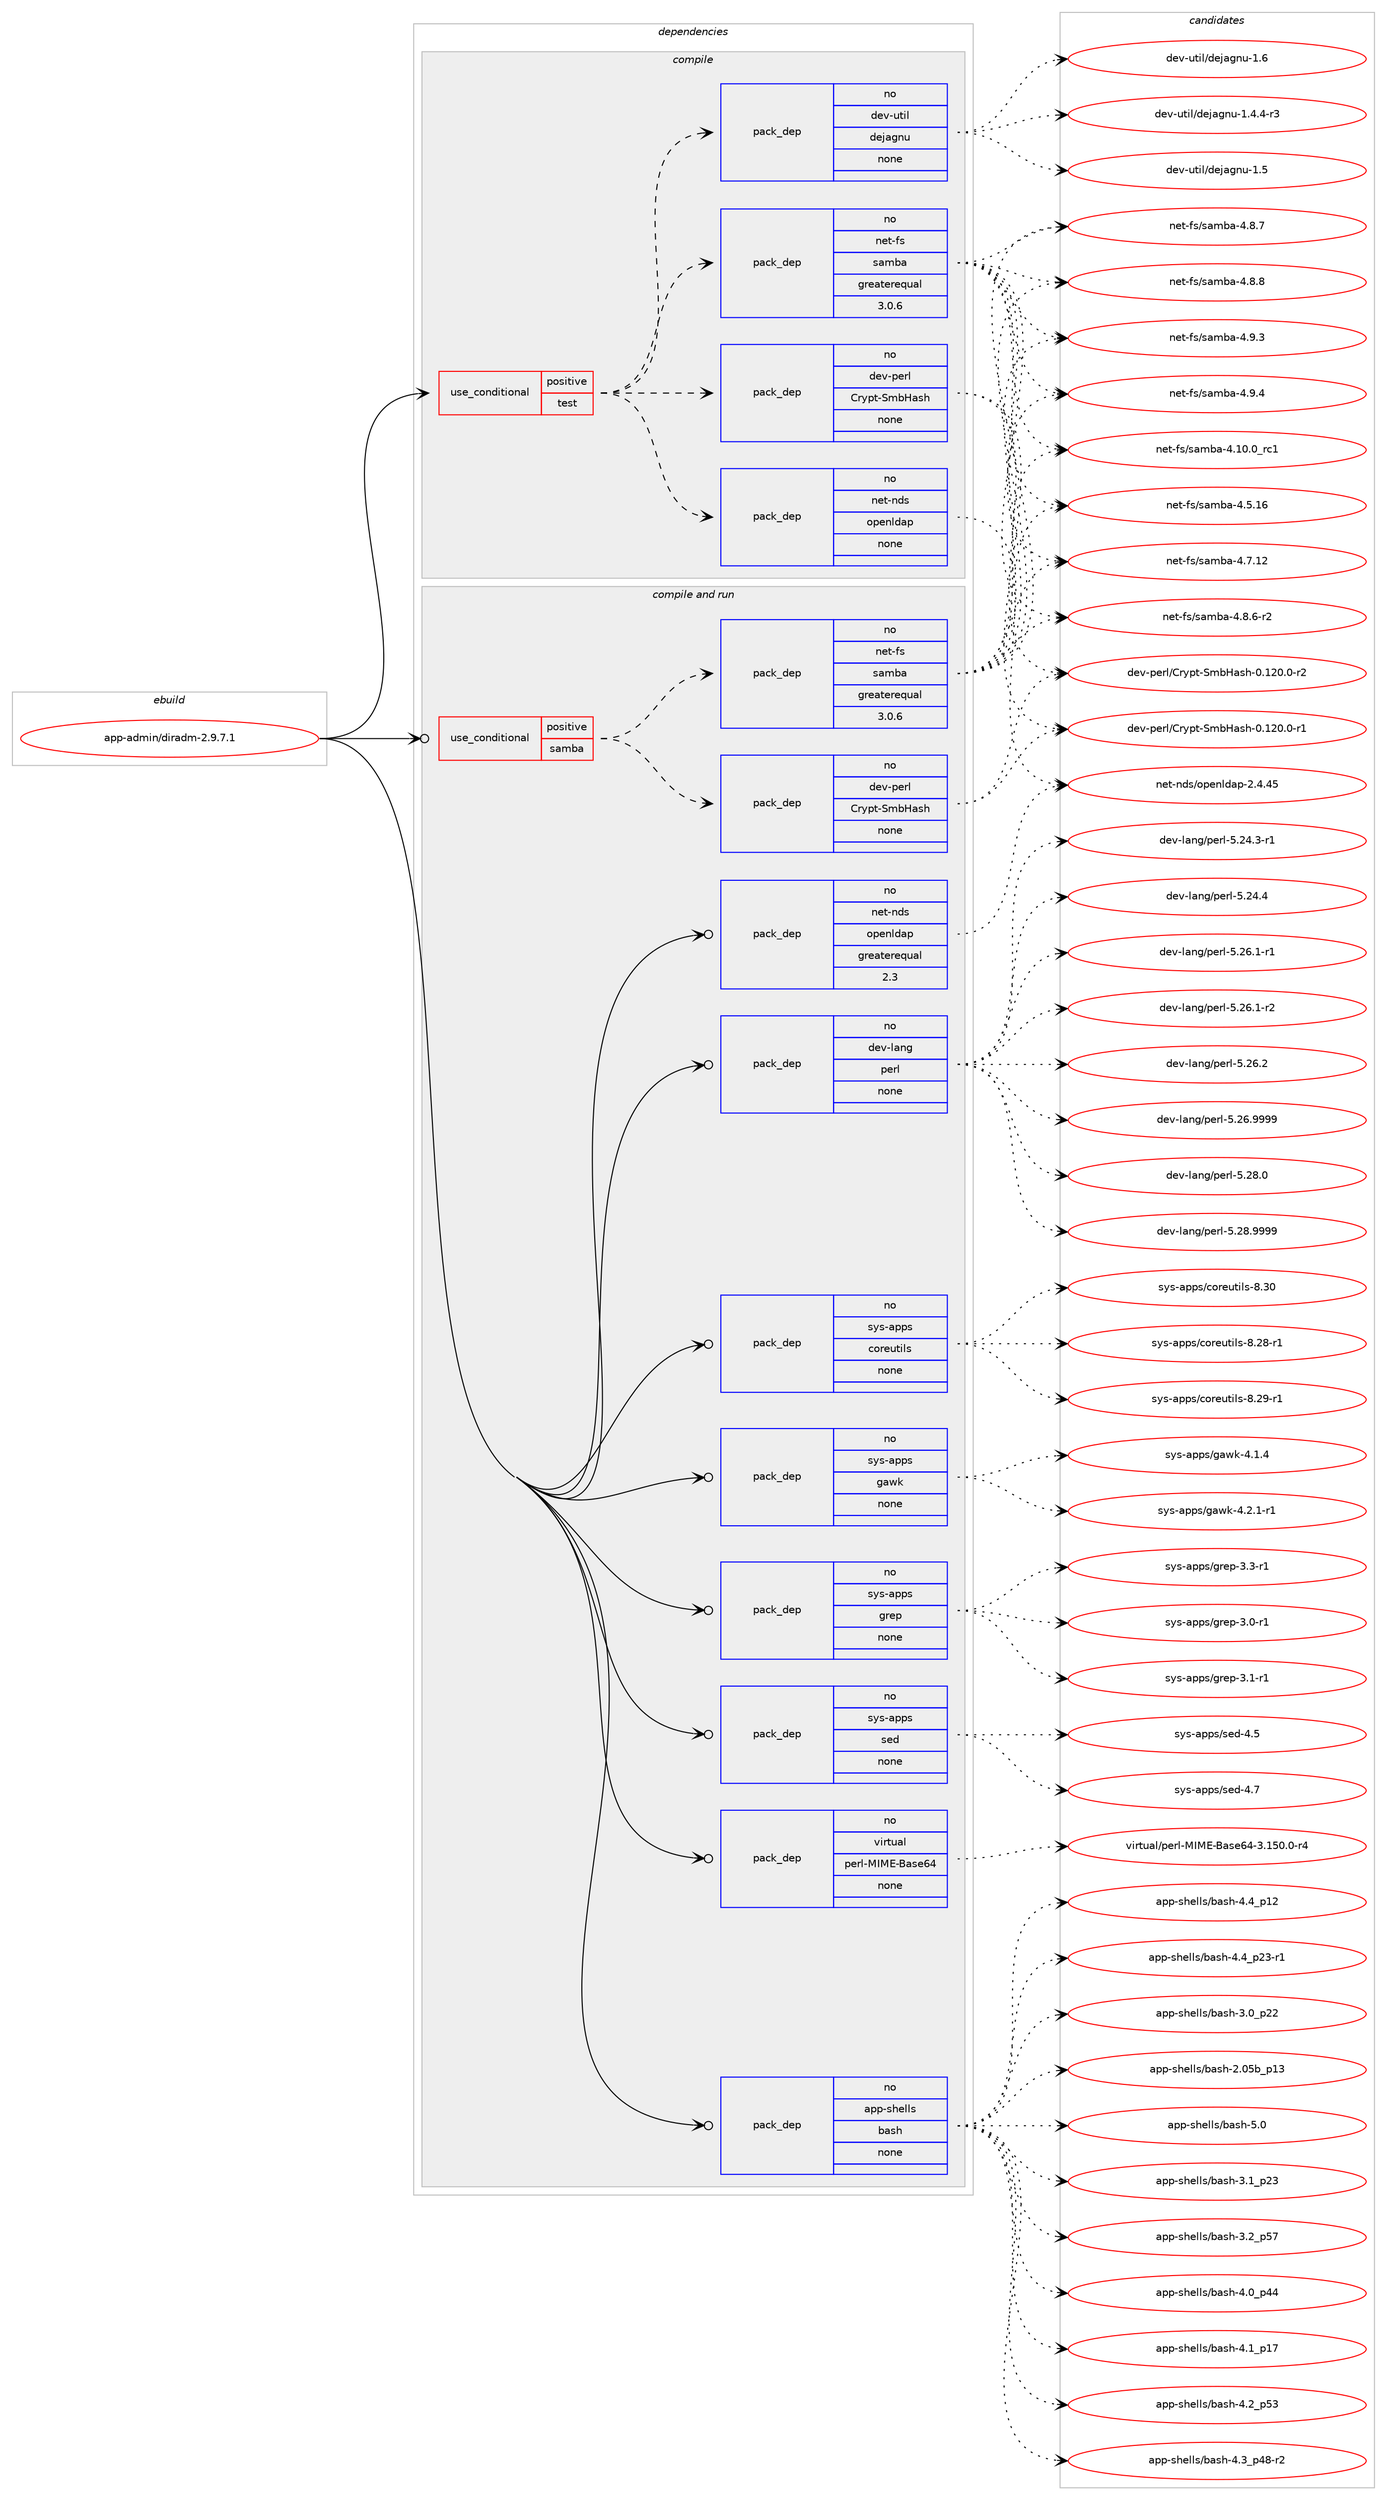 digraph prolog {

# *************
# Graph options
# *************

newrank=true;
concentrate=true;
compound=true;
graph [rankdir=LR,fontname=Helvetica,fontsize=10,ranksep=1.5];#, ranksep=2.5, nodesep=0.2];
edge  [arrowhead=vee];
node  [fontname=Helvetica,fontsize=10];

# **********
# The ebuild
# **********

subgraph cluster_leftcol {
color=gray;
rank=same;
label=<<i>ebuild</i>>;
id [label="app-admin/diradm-2.9.7.1", color=red, width=4, href="../app-admin/diradm-2.9.7.1.svg"];
}

# ****************
# The dependencies
# ****************

subgraph cluster_midcol {
color=gray;
label=<<i>dependencies</i>>;
subgraph cluster_compile {
fillcolor="#eeeeee";
style=filled;
label=<<i>compile</i>>;
subgraph cond36 {
dependency197 [label=<<TABLE BORDER="0" CELLBORDER="1" CELLSPACING="0" CELLPADDING="4"><TR><TD ROWSPAN="3" CELLPADDING="10">use_conditional</TD></TR><TR><TD>positive</TD></TR><TR><TD>test</TD></TR></TABLE>>, shape=none, color=red];
subgraph pack151 {
dependency198 [label=<<TABLE BORDER="0" CELLBORDER="1" CELLSPACING="0" CELLPADDING="4" WIDTH="220"><TR><TD ROWSPAN="6" CELLPADDING="30">pack_dep</TD></TR><TR><TD WIDTH="110">no</TD></TR><TR><TD>dev-perl</TD></TR><TR><TD>Crypt-SmbHash</TD></TR><TR><TD>none</TD></TR><TR><TD></TD></TR></TABLE>>, shape=none, color=blue];
}
dependency197:e -> dependency198:w [weight=20,style="dashed",arrowhead="vee"];
subgraph pack152 {
dependency199 [label=<<TABLE BORDER="0" CELLBORDER="1" CELLSPACING="0" CELLPADDING="4" WIDTH="220"><TR><TD ROWSPAN="6" CELLPADDING="30">pack_dep</TD></TR><TR><TD WIDTH="110">no</TD></TR><TR><TD>net-fs</TD></TR><TR><TD>samba</TD></TR><TR><TD>greaterequal</TD></TR><TR><TD>3.0.6</TD></TR></TABLE>>, shape=none, color=blue];
}
dependency197:e -> dependency199:w [weight=20,style="dashed",arrowhead="vee"];
subgraph pack153 {
dependency200 [label=<<TABLE BORDER="0" CELLBORDER="1" CELLSPACING="0" CELLPADDING="4" WIDTH="220"><TR><TD ROWSPAN="6" CELLPADDING="30">pack_dep</TD></TR><TR><TD WIDTH="110">no</TD></TR><TR><TD>dev-util</TD></TR><TR><TD>dejagnu</TD></TR><TR><TD>none</TD></TR><TR><TD></TD></TR></TABLE>>, shape=none, color=blue];
}
dependency197:e -> dependency200:w [weight=20,style="dashed",arrowhead="vee"];
subgraph pack154 {
dependency201 [label=<<TABLE BORDER="0" CELLBORDER="1" CELLSPACING="0" CELLPADDING="4" WIDTH="220"><TR><TD ROWSPAN="6" CELLPADDING="30">pack_dep</TD></TR><TR><TD WIDTH="110">no</TD></TR><TR><TD>net-nds</TD></TR><TR><TD>openldap</TD></TR><TR><TD>none</TD></TR><TR><TD></TD></TR></TABLE>>, shape=none, color=blue];
}
dependency197:e -> dependency201:w [weight=20,style="dashed",arrowhead="vee"];
}
id:e -> dependency197:w [weight=20,style="solid",arrowhead="vee"];
}
subgraph cluster_compileandrun {
fillcolor="#eeeeee";
style=filled;
label=<<i>compile and run</i>>;
subgraph cond37 {
dependency202 [label=<<TABLE BORDER="0" CELLBORDER="1" CELLSPACING="0" CELLPADDING="4"><TR><TD ROWSPAN="3" CELLPADDING="10">use_conditional</TD></TR><TR><TD>positive</TD></TR><TR><TD>samba</TD></TR></TABLE>>, shape=none, color=red];
subgraph pack155 {
dependency203 [label=<<TABLE BORDER="0" CELLBORDER="1" CELLSPACING="0" CELLPADDING="4" WIDTH="220"><TR><TD ROWSPAN="6" CELLPADDING="30">pack_dep</TD></TR><TR><TD WIDTH="110">no</TD></TR><TR><TD>dev-perl</TD></TR><TR><TD>Crypt-SmbHash</TD></TR><TR><TD>none</TD></TR><TR><TD></TD></TR></TABLE>>, shape=none, color=blue];
}
dependency202:e -> dependency203:w [weight=20,style="dashed",arrowhead="vee"];
subgraph pack156 {
dependency204 [label=<<TABLE BORDER="0" CELLBORDER="1" CELLSPACING="0" CELLPADDING="4" WIDTH="220"><TR><TD ROWSPAN="6" CELLPADDING="30">pack_dep</TD></TR><TR><TD WIDTH="110">no</TD></TR><TR><TD>net-fs</TD></TR><TR><TD>samba</TD></TR><TR><TD>greaterequal</TD></TR><TR><TD>3.0.6</TD></TR></TABLE>>, shape=none, color=blue];
}
dependency202:e -> dependency204:w [weight=20,style="dashed",arrowhead="vee"];
}
id:e -> dependency202:w [weight=20,style="solid",arrowhead="odotvee"];
subgraph pack157 {
dependency205 [label=<<TABLE BORDER="0" CELLBORDER="1" CELLSPACING="0" CELLPADDING="4" WIDTH="220"><TR><TD ROWSPAN="6" CELLPADDING="30">pack_dep</TD></TR><TR><TD WIDTH="110">no</TD></TR><TR><TD>app-shells</TD></TR><TR><TD>bash</TD></TR><TR><TD>none</TD></TR><TR><TD></TD></TR></TABLE>>, shape=none, color=blue];
}
id:e -> dependency205:w [weight=20,style="solid",arrowhead="odotvee"];
subgraph pack158 {
dependency206 [label=<<TABLE BORDER="0" CELLBORDER="1" CELLSPACING="0" CELLPADDING="4" WIDTH="220"><TR><TD ROWSPAN="6" CELLPADDING="30">pack_dep</TD></TR><TR><TD WIDTH="110">no</TD></TR><TR><TD>dev-lang</TD></TR><TR><TD>perl</TD></TR><TR><TD>none</TD></TR><TR><TD></TD></TR></TABLE>>, shape=none, color=blue];
}
id:e -> dependency206:w [weight=20,style="solid",arrowhead="odotvee"];
subgraph pack159 {
dependency207 [label=<<TABLE BORDER="0" CELLBORDER="1" CELLSPACING="0" CELLPADDING="4" WIDTH="220"><TR><TD ROWSPAN="6" CELLPADDING="30">pack_dep</TD></TR><TR><TD WIDTH="110">no</TD></TR><TR><TD>net-nds</TD></TR><TR><TD>openldap</TD></TR><TR><TD>greaterequal</TD></TR><TR><TD>2.3</TD></TR></TABLE>>, shape=none, color=blue];
}
id:e -> dependency207:w [weight=20,style="solid",arrowhead="odotvee"];
subgraph pack160 {
dependency208 [label=<<TABLE BORDER="0" CELLBORDER="1" CELLSPACING="0" CELLPADDING="4" WIDTH="220"><TR><TD ROWSPAN="6" CELLPADDING="30">pack_dep</TD></TR><TR><TD WIDTH="110">no</TD></TR><TR><TD>sys-apps</TD></TR><TR><TD>coreutils</TD></TR><TR><TD>none</TD></TR><TR><TD></TD></TR></TABLE>>, shape=none, color=blue];
}
id:e -> dependency208:w [weight=20,style="solid",arrowhead="odotvee"];
subgraph pack161 {
dependency209 [label=<<TABLE BORDER="0" CELLBORDER="1" CELLSPACING="0" CELLPADDING="4" WIDTH="220"><TR><TD ROWSPAN="6" CELLPADDING="30">pack_dep</TD></TR><TR><TD WIDTH="110">no</TD></TR><TR><TD>sys-apps</TD></TR><TR><TD>gawk</TD></TR><TR><TD>none</TD></TR><TR><TD></TD></TR></TABLE>>, shape=none, color=blue];
}
id:e -> dependency209:w [weight=20,style="solid",arrowhead="odotvee"];
subgraph pack162 {
dependency210 [label=<<TABLE BORDER="0" CELLBORDER="1" CELLSPACING="0" CELLPADDING="4" WIDTH="220"><TR><TD ROWSPAN="6" CELLPADDING="30">pack_dep</TD></TR><TR><TD WIDTH="110">no</TD></TR><TR><TD>sys-apps</TD></TR><TR><TD>grep</TD></TR><TR><TD>none</TD></TR><TR><TD></TD></TR></TABLE>>, shape=none, color=blue];
}
id:e -> dependency210:w [weight=20,style="solid",arrowhead="odotvee"];
subgraph pack163 {
dependency211 [label=<<TABLE BORDER="0" CELLBORDER="1" CELLSPACING="0" CELLPADDING="4" WIDTH="220"><TR><TD ROWSPAN="6" CELLPADDING="30">pack_dep</TD></TR><TR><TD WIDTH="110">no</TD></TR><TR><TD>sys-apps</TD></TR><TR><TD>sed</TD></TR><TR><TD>none</TD></TR><TR><TD></TD></TR></TABLE>>, shape=none, color=blue];
}
id:e -> dependency211:w [weight=20,style="solid",arrowhead="odotvee"];
subgraph pack164 {
dependency212 [label=<<TABLE BORDER="0" CELLBORDER="1" CELLSPACING="0" CELLPADDING="4" WIDTH="220"><TR><TD ROWSPAN="6" CELLPADDING="30">pack_dep</TD></TR><TR><TD WIDTH="110">no</TD></TR><TR><TD>virtual</TD></TR><TR><TD>perl-MIME-Base64</TD></TR><TR><TD>none</TD></TR><TR><TD></TD></TR></TABLE>>, shape=none, color=blue];
}
id:e -> dependency212:w [weight=20,style="solid",arrowhead="odotvee"];
}
subgraph cluster_run {
fillcolor="#eeeeee";
style=filled;
label=<<i>run</i>>;
}
}

# **************
# The candidates
# **************

subgraph cluster_choices {
rank=same;
color=gray;
label=<<i>candidates</i>>;

subgraph choice151 {
color=black;
nodesep=1;
choice100101118451121011141084767114121112116458310998729711510445484649504846484511449 [label="dev-perl/Crypt-SmbHash-0.120.0-r1", color=red, width=4,href="../dev-perl/Crypt-SmbHash-0.120.0-r1.svg"];
choice100101118451121011141084767114121112116458310998729711510445484649504846484511450 [label="dev-perl/Crypt-SmbHash-0.120.0-r2", color=red, width=4,href="../dev-perl/Crypt-SmbHash-0.120.0-r2.svg"];
dependency198:e -> choice100101118451121011141084767114121112116458310998729711510445484649504846484511449:w [style=dotted,weight="100"];
dependency198:e -> choice100101118451121011141084767114121112116458310998729711510445484649504846484511450:w [style=dotted,weight="100"];
}
subgraph choice152 {
color=black;
nodesep=1;
choice110101116451021154711597109989745524649484648951149949 [label="net-fs/samba-4.10.0_rc1", color=red, width=4,href="../net-fs/samba-4.10.0_rc1.svg"];
choice110101116451021154711597109989745524653464954 [label="net-fs/samba-4.5.16", color=red, width=4,href="../net-fs/samba-4.5.16.svg"];
choice110101116451021154711597109989745524655464950 [label="net-fs/samba-4.7.12", color=red, width=4,href="../net-fs/samba-4.7.12.svg"];
choice11010111645102115471159710998974552465646544511450 [label="net-fs/samba-4.8.6-r2", color=red, width=4,href="../net-fs/samba-4.8.6-r2.svg"];
choice1101011164510211547115971099897455246564655 [label="net-fs/samba-4.8.7", color=red, width=4,href="../net-fs/samba-4.8.7.svg"];
choice1101011164510211547115971099897455246564656 [label="net-fs/samba-4.8.8", color=red, width=4,href="../net-fs/samba-4.8.8.svg"];
choice1101011164510211547115971099897455246574651 [label="net-fs/samba-4.9.3", color=red, width=4,href="../net-fs/samba-4.9.3.svg"];
choice1101011164510211547115971099897455246574652 [label="net-fs/samba-4.9.4", color=red, width=4,href="../net-fs/samba-4.9.4.svg"];
dependency199:e -> choice110101116451021154711597109989745524649484648951149949:w [style=dotted,weight="100"];
dependency199:e -> choice110101116451021154711597109989745524653464954:w [style=dotted,weight="100"];
dependency199:e -> choice110101116451021154711597109989745524655464950:w [style=dotted,weight="100"];
dependency199:e -> choice11010111645102115471159710998974552465646544511450:w [style=dotted,weight="100"];
dependency199:e -> choice1101011164510211547115971099897455246564655:w [style=dotted,weight="100"];
dependency199:e -> choice1101011164510211547115971099897455246564656:w [style=dotted,weight="100"];
dependency199:e -> choice1101011164510211547115971099897455246574651:w [style=dotted,weight="100"];
dependency199:e -> choice1101011164510211547115971099897455246574652:w [style=dotted,weight="100"];
}
subgraph choice153 {
color=black;
nodesep=1;
choice1001011184511711610510847100101106971031101174549465246524511451 [label="dev-util/dejagnu-1.4.4-r3", color=red, width=4,href="../dev-util/dejagnu-1.4.4-r3.svg"];
choice10010111845117116105108471001011069710311011745494653 [label="dev-util/dejagnu-1.5", color=red, width=4,href="../dev-util/dejagnu-1.5.svg"];
choice10010111845117116105108471001011069710311011745494654 [label="dev-util/dejagnu-1.6", color=red, width=4,href="../dev-util/dejagnu-1.6.svg"];
dependency200:e -> choice1001011184511711610510847100101106971031101174549465246524511451:w [style=dotted,weight="100"];
dependency200:e -> choice10010111845117116105108471001011069710311011745494653:w [style=dotted,weight="100"];
dependency200:e -> choice10010111845117116105108471001011069710311011745494654:w [style=dotted,weight="100"];
}
subgraph choice154 {
color=black;
nodesep=1;
choice11010111645110100115471111121011101081009711245504652465253 [label="net-nds/openldap-2.4.45", color=red, width=4,href="../net-nds/openldap-2.4.45.svg"];
dependency201:e -> choice11010111645110100115471111121011101081009711245504652465253:w [style=dotted,weight="100"];
}
subgraph choice155 {
color=black;
nodesep=1;
choice100101118451121011141084767114121112116458310998729711510445484649504846484511449 [label="dev-perl/Crypt-SmbHash-0.120.0-r1", color=red, width=4,href="../dev-perl/Crypt-SmbHash-0.120.0-r1.svg"];
choice100101118451121011141084767114121112116458310998729711510445484649504846484511450 [label="dev-perl/Crypt-SmbHash-0.120.0-r2", color=red, width=4,href="../dev-perl/Crypt-SmbHash-0.120.0-r2.svg"];
dependency203:e -> choice100101118451121011141084767114121112116458310998729711510445484649504846484511449:w [style=dotted,weight="100"];
dependency203:e -> choice100101118451121011141084767114121112116458310998729711510445484649504846484511450:w [style=dotted,weight="100"];
}
subgraph choice156 {
color=black;
nodesep=1;
choice110101116451021154711597109989745524649484648951149949 [label="net-fs/samba-4.10.0_rc1", color=red, width=4,href="../net-fs/samba-4.10.0_rc1.svg"];
choice110101116451021154711597109989745524653464954 [label="net-fs/samba-4.5.16", color=red, width=4,href="../net-fs/samba-4.5.16.svg"];
choice110101116451021154711597109989745524655464950 [label="net-fs/samba-4.7.12", color=red, width=4,href="../net-fs/samba-4.7.12.svg"];
choice11010111645102115471159710998974552465646544511450 [label="net-fs/samba-4.8.6-r2", color=red, width=4,href="../net-fs/samba-4.8.6-r2.svg"];
choice1101011164510211547115971099897455246564655 [label="net-fs/samba-4.8.7", color=red, width=4,href="../net-fs/samba-4.8.7.svg"];
choice1101011164510211547115971099897455246564656 [label="net-fs/samba-4.8.8", color=red, width=4,href="../net-fs/samba-4.8.8.svg"];
choice1101011164510211547115971099897455246574651 [label="net-fs/samba-4.9.3", color=red, width=4,href="../net-fs/samba-4.9.3.svg"];
choice1101011164510211547115971099897455246574652 [label="net-fs/samba-4.9.4", color=red, width=4,href="../net-fs/samba-4.9.4.svg"];
dependency204:e -> choice110101116451021154711597109989745524649484648951149949:w [style=dotted,weight="100"];
dependency204:e -> choice110101116451021154711597109989745524653464954:w [style=dotted,weight="100"];
dependency204:e -> choice110101116451021154711597109989745524655464950:w [style=dotted,weight="100"];
dependency204:e -> choice11010111645102115471159710998974552465646544511450:w [style=dotted,weight="100"];
dependency204:e -> choice1101011164510211547115971099897455246564655:w [style=dotted,weight="100"];
dependency204:e -> choice1101011164510211547115971099897455246564656:w [style=dotted,weight="100"];
dependency204:e -> choice1101011164510211547115971099897455246574651:w [style=dotted,weight="100"];
dependency204:e -> choice1101011164510211547115971099897455246574652:w [style=dotted,weight="100"];
}
subgraph choice157 {
color=black;
nodesep=1;
choice9711211245115104101108108115479897115104455046485398951124951 [label="app-shells/bash-2.05b_p13", color=red, width=4,href="../app-shells/bash-2.05b_p13.svg"];
choice971121124511510410110810811547989711510445514648951125050 [label="app-shells/bash-3.0_p22", color=red, width=4,href="../app-shells/bash-3.0_p22.svg"];
choice971121124511510410110810811547989711510445514649951125051 [label="app-shells/bash-3.1_p23", color=red, width=4,href="../app-shells/bash-3.1_p23.svg"];
choice971121124511510410110810811547989711510445514650951125355 [label="app-shells/bash-3.2_p57", color=red, width=4,href="../app-shells/bash-3.2_p57.svg"];
choice971121124511510410110810811547989711510445524648951125252 [label="app-shells/bash-4.0_p44", color=red, width=4,href="../app-shells/bash-4.0_p44.svg"];
choice971121124511510410110810811547989711510445524649951124955 [label="app-shells/bash-4.1_p17", color=red, width=4,href="../app-shells/bash-4.1_p17.svg"];
choice971121124511510410110810811547989711510445524650951125351 [label="app-shells/bash-4.2_p53", color=red, width=4,href="../app-shells/bash-4.2_p53.svg"];
choice9711211245115104101108108115479897115104455246519511252564511450 [label="app-shells/bash-4.3_p48-r2", color=red, width=4,href="../app-shells/bash-4.3_p48-r2.svg"];
choice971121124511510410110810811547989711510445524652951124950 [label="app-shells/bash-4.4_p12", color=red, width=4,href="../app-shells/bash-4.4_p12.svg"];
choice9711211245115104101108108115479897115104455246529511250514511449 [label="app-shells/bash-4.4_p23-r1", color=red, width=4,href="../app-shells/bash-4.4_p23-r1.svg"];
choice971121124511510410110810811547989711510445534648 [label="app-shells/bash-5.0", color=red, width=4,href="../app-shells/bash-5.0.svg"];
dependency205:e -> choice9711211245115104101108108115479897115104455046485398951124951:w [style=dotted,weight="100"];
dependency205:e -> choice971121124511510410110810811547989711510445514648951125050:w [style=dotted,weight="100"];
dependency205:e -> choice971121124511510410110810811547989711510445514649951125051:w [style=dotted,weight="100"];
dependency205:e -> choice971121124511510410110810811547989711510445514650951125355:w [style=dotted,weight="100"];
dependency205:e -> choice971121124511510410110810811547989711510445524648951125252:w [style=dotted,weight="100"];
dependency205:e -> choice971121124511510410110810811547989711510445524649951124955:w [style=dotted,weight="100"];
dependency205:e -> choice971121124511510410110810811547989711510445524650951125351:w [style=dotted,weight="100"];
dependency205:e -> choice9711211245115104101108108115479897115104455246519511252564511450:w [style=dotted,weight="100"];
dependency205:e -> choice971121124511510410110810811547989711510445524652951124950:w [style=dotted,weight="100"];
dependency205:e -> choice9711211245115104101108108115479897115104455246529511250514511449:w [style=dotted,weight="100"];
dependency205:e -> choice971121124511510410110810811547989711510445534648:w [style=dotted,weight="100"];
}
subgraph choice158 {
color=black;
nodesep=1;
choice100101118451089711010347112101114108455346505246514511449 [label="dev-lang/perl-5.24.3-r1", color=red, width=4,href="../dev-lang/perl-5.24.3-r1.svg"];
choice10010111845108971101034711210111410845534650524652 [label="dev-lang/perl-5.24.4", color=red, width=4,href="../dev-lang/perl-5.24.4.svg"];
choice100101118451089711010347112101114108455346505446494511449 [label="dev-lang/perl-5.26.1-r1", color=red, width=4,href="../dev-lang/perl-5.26.1-r1.svg"];
choice100101118451089711010347112101114108455346505446494511450 [label="dev-lang/perl-5.26.1-r2", color=red, width=4,href="../dev-lang/perl-5.26.1-r2.svg"];
choice10010111845108971101034711210111410845534650544650 [label="dev-lang/perl-5.26.2", color=red, width=4,href="../dev-lang/perl-5.26.2.svg"];
choice10010111845108971101034711210111410845534650544657575757 [label="dev-lang/perl-5.26.9999", color=red, width=4,href="../dev-lang/perl-5.26.9999.svg"];
choice10010111845108971101034711210111410845534650564648 [label="dev-lang/perl-5.28.0", color=red, width=4,href="../dev-lang/perl-5.28.0.svg"];
choice10010111845108971101034711210111410845534650564657575757 [label="dev-lang/perl-5.28.9999", color=red, width=4,href="../dev-lang/perl-5.28.9999.svg"];
dependency206:e -> choice100101118451089711010347112101114108455346505246514511449:w [style=dotted,weight="100"];
dependency206:e -> choice10010111845108971101034711210111410845534650524652:w [style=dotted,weight="100"];
dependency206:e -> choice100101118451089711010347112101114108455346505446494511449:w [style=dotted,weight="100"];
dependency206:e -> choice100101118451089711010347112101114108455346505446494511450:w [style=dotted,weight="100"];
dependency206:e -> choice10010111845108971101034711210111410845534650544650:w [style=dotted,weight="100"];
dependency206:e -> choice10010111845108971101034711210111410845534650544657575757:w [style=dotted,weight="100"];
dependency206:e -> choice10010111845108971101034711210111410845534650564648:w [style=dotted,weight="100"];
dependency206:e -> choice10010111845108971101034711210111410845534650564657575757:w [style=dotted,weight="100"];
}
subgraph choice159 {
color=black;
nodesep=1;
choice11010111645110100115471111121011101081009711245504652465253 [label="net-nds/openldap-2.4.45", color=red, width=4,href="../net-nds/openldap-2.4.45.svg"];
dependency207:e -> choice11010111645110100115471111121011101081009711245504652465253:w [style=dotted,weight="100"];
}
subgraph choice160 {
color=black;
nodesep=1;
choice1151211154597112112115479911111410111711610510811545564650564511449 [label="sys-apps/coreutils-8.28-r1", color=red, width=4,href="../sys-apps/coreutils-8.28-r1.svg"];
choice1151211154597112112115479911111410111711610510811545564650574511449 [label="sys-apps/coreutils-8.29-r1", color=red, width=4,href="../sys-apps/coreutils-8.29-r1.svg"];
choice115121115459711211211547991111141011171161051081154556465148 [label="sys-apps/coreutils-8.30", color=red, width=4,href="../sys-apps/coreutils-8.30.svg"];
dependency208:e -> choice1151211154597112112115479911111410111711610510811545564650564511449:w [style=dotted,weight="100"];
dependency208:e -> choice1151211154597112112115479911111410111711610510811545564650574511449:w [style=dotted,weight="100"];
dependency208:e -> choice115121115459711211211547991111141011171161051081154556465148:w [style=dotted,weight="100"];
}
subgraph choice161 {
color=black;
nodesep=1;
choice11512111545971121121154710397119107455246494652 [label="sys-apps/gawk-4.1.4", color=red, width=4,href="../sys-apps/gawk-4.1.4.svg"];
choice115121115459711211211547103971191074552465046494511449 [label="sys-apps/gawk-4.2.1-r1", color=red, width=4,href="../sys-apps/gawk-4.2.1-r1.svg"];
dependency209:e -> choice11512111545971121121154710397119107455246494652:w [style=dotted,weight="100"];
dependency209:e -> choice115121115459711211211547103971191074552465046494511449:w [style=dotted,weight="100"];
}
subgraph choice162 {
color=black;
nodesep=1;
choice115121115459711211211547103114101112455146484511449 [label="sys-apps/grep-3.0-r1", color=red, width=4,href="../sys-apps/grep-3.0-r1.svg"];
choice115121115459711211211547103114101112455146494511449 [label="sys-apps/grep-3.1-r1", color=red, width=4,href="../sys-apps/grep-3.1-r1.svg"];
choice115121115459711211211547103114101112455146514511449 [label="sys-apps/grep-3.3-r1", color=red, width=4,href="../sys-apps/grep-3.3-r1.svg"];
dependency210:e -> choice115121115459711211211547103114101112455146484511449:w [style=dotted,weight="100"];
dependency210:e -> choice115121115459711211211547103114101112455146494511449:w [style=dotted,weight="100"];
dependency210:e -> choice115121115459711211211547103114101112455146514511449:w [style=dotted,weight="100"];
}
subgraph choice163 {
color=black;
nodesep=1;
choice11512111545971121121154711510110045524653 [label="sys-apps/sed-4.5", color=red, width=4,href="../sys-apps/sed-4.5.svg"];
choice11512111545971121121154711510110045524655 [label="sys-apps/sed-4.7", color=red, width=4,href="../sys-apps/sed-4.7.svg"];
dependency211:e -> choice11512111545971121121154711510110045524653:w [style=dotted,weight="100"];
dependency211:e -> choice11512111545971121121154711510110045524655:w [style=dotted,weight="100"];
}
subgraph choice164 {
color=black;
nodesep=1;
choice11810511411611797108471121011141084577737769456697115101545245514649534846484511452 [label="virtual/perl-MIME-Base64-3.150.0-r4", color=red, width=4,href="../virtual/perl-MIME-Base64-3.150.0-r4.svg"];
dependency212:e -> choice11810511411611797108471121011141084577737769456697115101545245514649534846484511452:w [style=dotted,weight="100"];
}
}

}
